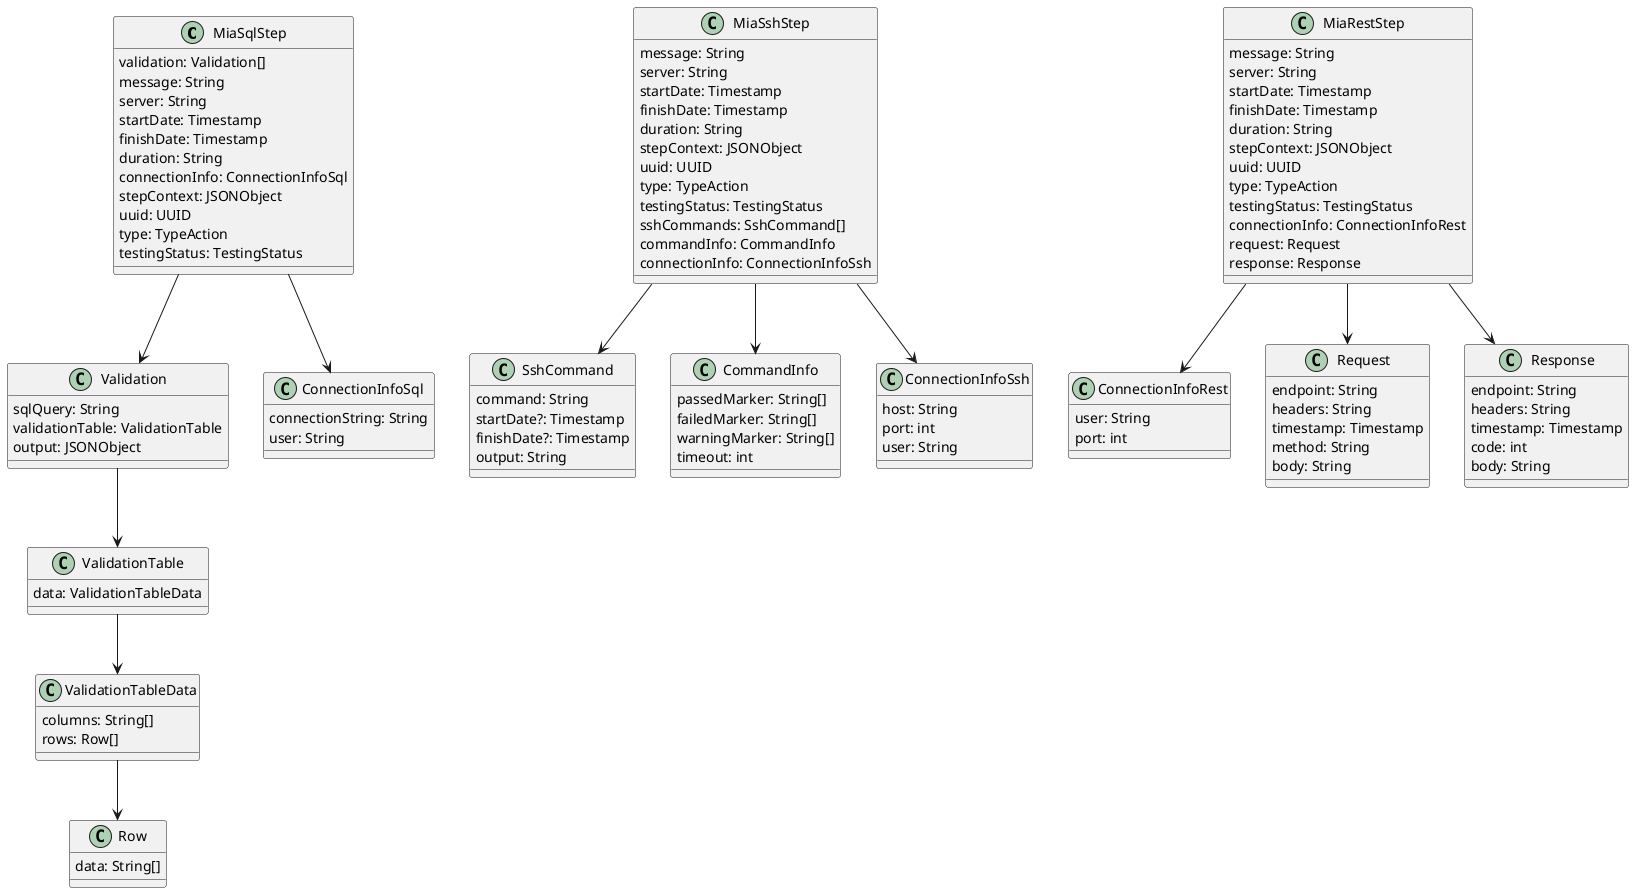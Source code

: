 @startuml

class MiaSqlStep {
    validation: Validation[]
    message: String
    server: String
    startDate: Timestamp
    finishDate: Timestamp
    duration: String
    connectionInfo: ConnectionInfoSql
    stepContext: JSONObject
    uuid: UUID
    type: TypeAction
    testingStatus: TestingStatus
}

class Validation {
    sqlQuery: String
    validationTable: ValidationTable
    output: JSONObject
}

class ConnectionInfoSql {
    connectionString: String
    user: String
}

class ValidationTable {
    data: ValidationTableData
}

class ValidationTableData {
    columns: String[]
    rows: Row[]
}

class Row {
    data: String[]
}

MiaSqlStep --> Validation
MiaSqlStep --> ConnectionInfoSql
Validation --> ValidationTable
ValidationTable --> ValidationTableData
ValidationTableData --> Row

class MiaSshStep {
    message: String
    server: String
    startDate: Timestamp
    finishDate: Timestamp
    duration: String
    stepContext: JSONObject
    uuid: UUID
    type: TypeAction
    testingStatus: TestingStatus
    sshCommands: SshCommand[]
    commandInfo: CommandInfo
    connectionInfo: ConnectionInfoSsh
}

class SshCommand {
    command: String
    startDate?: Timestamp
    finishDate?: Timestamp
    output: String
}

class CommandInfo {
    passedMarker: String[]
    failedMarker: String[]
    warningMarker: String[]
    timeout: int
}

class ConnectionInfoSsh {
    host: String
    port: int
    user: String
}
MiaSshStep --> SshCommand
MiaSshStep --> CommandInfo
MiaSshStep --> ConnectionInfoSsh

class MiaRestStep {
    message: String
    server: String
    startDate: Timestamp
    finishDate: Timestamp
    duration: String
    stepContext: JSONObject
    uuid: UUID
    type: TypeAction
    testingStatus: TestingStatus
    connectionInfo: ConnectionInfoRest
    request: Request
    response: Response
}

class ConnectionInfoRest {
    user: String
    port: int
}

class Request {
    endpoint: String
    headers: String
    timestamp: Timestamp
    method: String
    body: String
}

class Response {
    endpoint: String
    headers: String
    timestamp: Timestamp
    code: int
    body: String
}

MiaRestStep --> ConnectionInfoRest
MiaRestStep --> Request
MiaRestStep --> Response

@enduml
